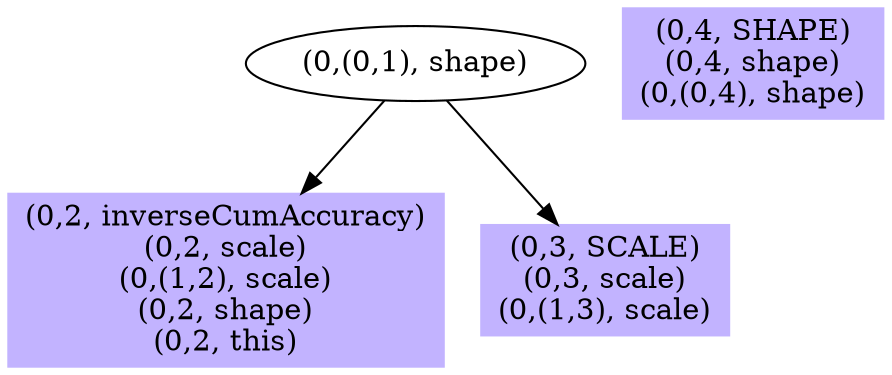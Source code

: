 digraph { 
0 [shape=box,style=filled,color=".7 .3 1.0",label="(0,2, inverseCumAccuracy)\n(0,2, scale)\n(0,(1,2), scale)\n(0,2, shape)\n(0,2, this)"];
1 [shape=box,style=filled,color=".7 .3 1.0",label="(0,4, SHAPE)\n(0,4, shape)\n(0,(0,4), shape)"];
2 [shape=box,style=filled,color=".7 .3 1.0",label="(0,3, SCALE)\n(0,3, scale)\n(0,(1,3), scale)"];
3 [label="(0,(0,1), shape)"];
3 -> 0;
3 -> 2;
}